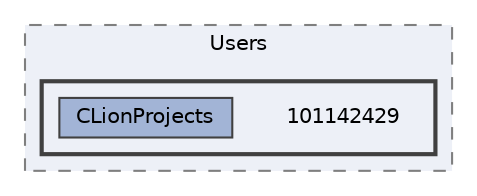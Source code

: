 digraph "C/Users/101142429"
{
 // LATEX_PDF_SIZE
  bgcolor="transparent";
  edge [fontname=Helvetica,fontsize=10,labelfontname=Helvetica,labelfontsize=10];
  node [fontname=Helvetica,fontsize=10,shape=box,height=0.2,width=0.4];
  compound=true
  subgraph clusterdir_dc0d0baa2ad2a2ae37589f61764e7820 {
    graph [ bgcolor="#edf0f7", pencolor="grey50", label="Users", fontname=Helvetica,fontsize=10 style="filled,dashed", URL="dir_dc0d0baa2ad2a2ae37589f61764e7820.html",tooltip=""]
  subgraph clusterdir_6379e3b9c92249292dcd57d411da108f {
    graph [ bgcolor="#edf0f7", pencolor="grey25", label="", fontname=Helvetica,fontsize=10 style="filled,bold", URL="dir_6379e3b9c92249292dcd57d411da108f.html",tooltip=""]
    dir_6379e3b9c92249292dcd57d411da108f [shape=plaintext, label="101142429"];
  dir_1d0976442eb635b1d6180a0b0df3e258 [label="CLionProjects", fillcolor="#a2b4d6", color="grey25", style="filled", URL="dir_1d0976442eb635b1d6180a0b0df3e258.html",tooltip=""];
  }
  }
}
